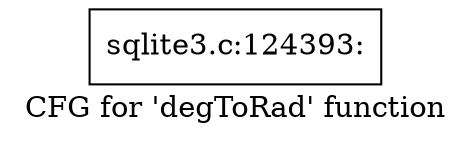 digraph "CFG for 'degToRad' function" {
	label="CFG for 'degToRad' function";

	Node0x55c0fa60faa0 [shape=record,label="{sqlite3.c:124393:}"];
}
